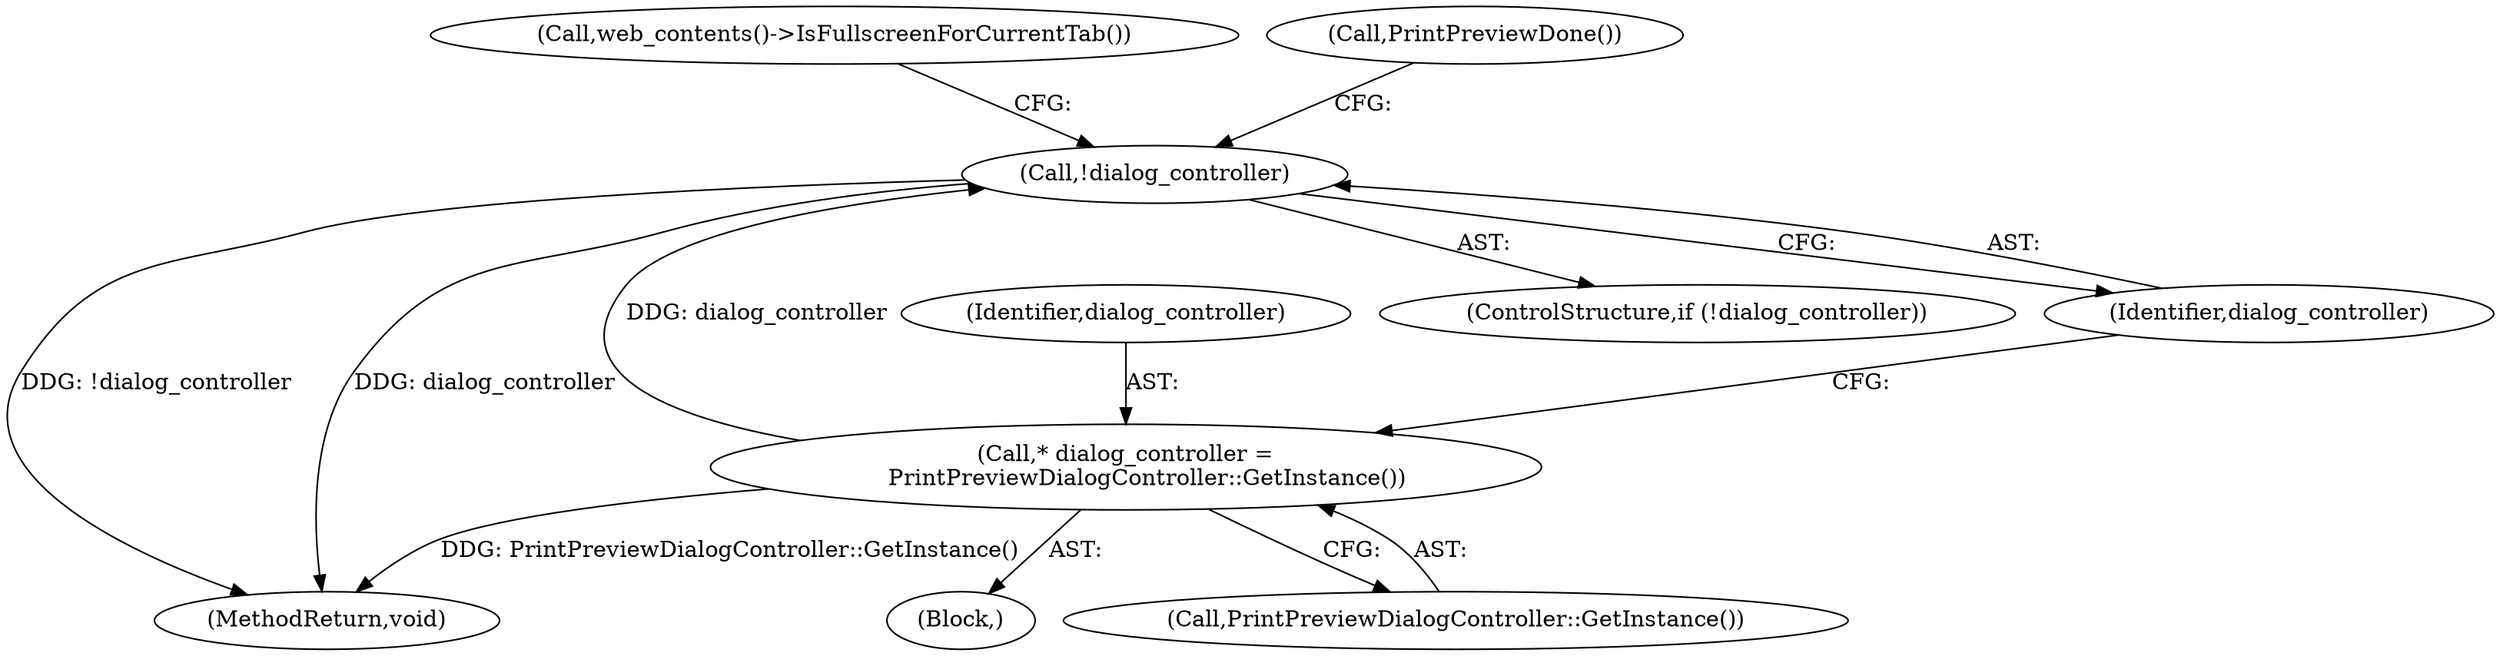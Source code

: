 digraph "0_Chrome_0720b02e4f303ea6b114d4ae9453e3a7ff55f8dc_0@pointer" {
"1000118" [label="(Call,!dialog_controller)"];
"1000114" [label="(Call,* dialog_controller =\n      PrintPreviewDialogController::GetInstance())"];
"1000116" [label="(Call,PrintPreviewDialogController::GetInstance())"];
"1000115" [label="(Identifier,dialog_controller)"];
"1000139" [label="(MethodReturn,void)"];
"1000119" [label="(Identifier,dialog_controller)"];
"1000117" [label="(ControlStructure,if (!dialog_controller))"];
"1000124" [label="(Call,web_contents()->IsFullscreenForCurrentTab())"];
"1000118" [label="(Call,!dialog_controller)"];
"1000105" [label="(Block,)"];
"1000121" [label="(Call,PrintPreviewDone())"];
"1000114" [label="(Call,* dialog_controller =\n      PrintPreviewDialogController::GetInstance())"];
"1000118" -> "1000117"  [label="AST: "];
"1000118" -> "1000119"  [label="CFG: "];
"1000119" -> "1000118"  [label="AST: "];
"1000121" -> "1000118"  [label="CFG: "];
"1000124" -> "1000118"  [label="CFG: "];
"1000118" -> "1000139"  [label="DDG: !dialog_controller"];
"1000118" -> "1000139"  [label="DDG: dialog_controller"];
"1000114" -> "1000118"  [label="DDG: dialog_controller"];
"1000114" -> "1000105"  [label="AST: "];
"1000114" -> "1000116"  [label="CFG: "];
"1000115" -> "1000114"  [label="AST: "];
"1000116" -> "1000114"  [label="AST: "];
"1000119" -> "1000114"  [label="CFG: "];
"1000114" -> "1000139"  [label="DDG: PrintPreviewDialogController::GetInstance()"];
}
